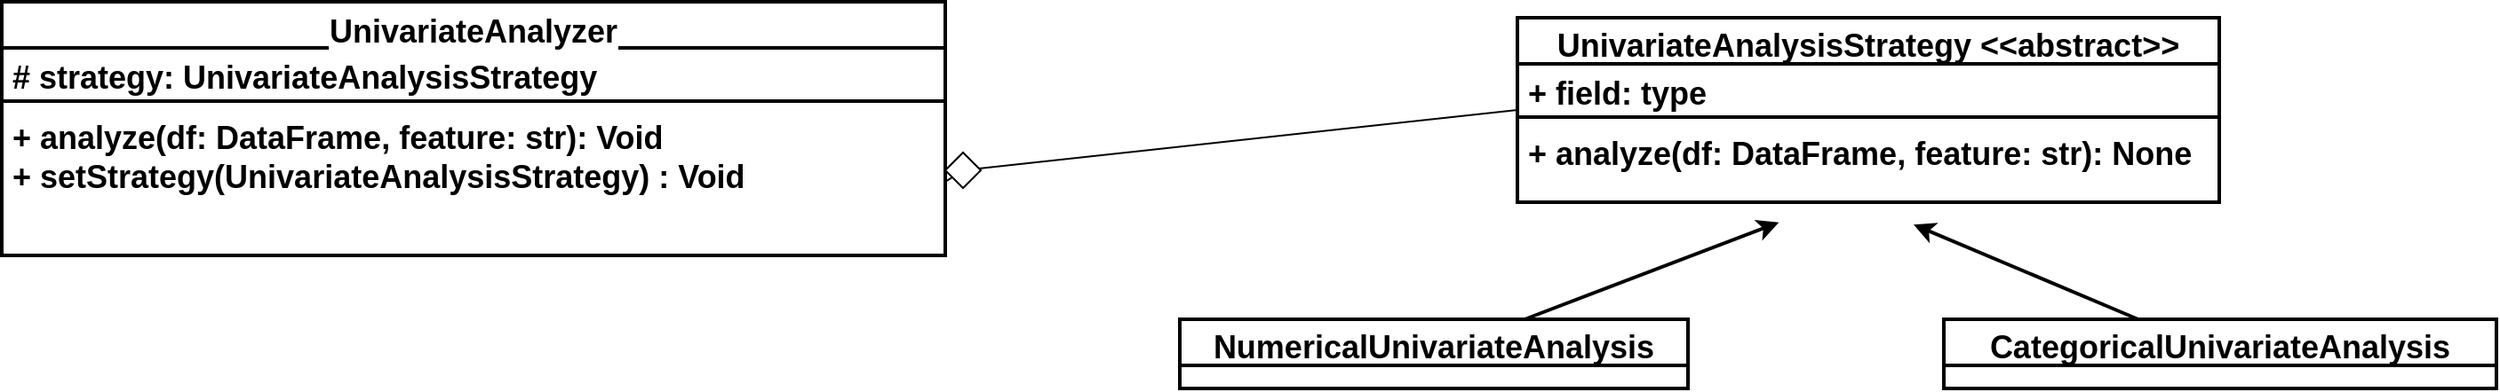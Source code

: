 <mxfile>
    <diagram id="4LijOCiEhbFoO6wsC_zy" name="Page-1">
        <mxGraphModel dx="1973" dy="1408" grid="1" gridSize="13" guides="1" tooltips="1" connect="1" arrows="1" fold="1" page="1" pageScale="1" pageWidth="1600" pageHeight="900" background="#ffffff" math="0" shadow="0">
            <root>
                <mxCell id="0"/>
                <mxCell id="1" parent="0"/>
                <mxCell id="3" value="&lt;div style=&quot;line-height: 19px; white-space: pre;&quot;&gt;&lt;span&gt;UnivariateAnalysisStrategy &amp;lt;&amp;lt;abstract&amp;gt;&amp;gt;&lt;/span&gt;&lt;/div&gt;" style="swimlane;fontStyle=1;align=center;verticalAlign=top;childLayout=stackLayout;horizontal=1;startSize=26;horizontalStack=0;resizeParent=1;resizeParentMax=0;resizeLast=0;collapsible=1;marginBottom=0;whiteSpace=wrap;html=1;strokeColor=default;labelBackgroundColor=none;fontColor=default;fontFamily=Helvetica;fontSize=18;shadow=0;strokeWidth=2;" vertex="1" parent="1">
                    <mxGeometry x="879" y="204" width="395" height="104" as="geometry"/>
                </mxCell>
                <mxCell id="4" value="+ field: type" style="text;strokeColor=none;fillColor=none;align=left;verticalAlign=top;spacingLeft=4;spacingRight=4;overflow=hidden;rotatable=0;points=[[0,0.5],[1,0.5]];portConstraint=eastwest;whiteSpace=wrap;html=1;fontSize=18;shadow=0;strokeWidth=2;fontStyle=1" vertex="1" parent="3">
                    <mxGeometry y="26" width="395" height="26" as="geometry"/>
                </mxCell>
                <mxCell id="5" value="" style="line;strokeWidth=2;fillColor=none;align=left;verticalAlign=middle;spacingTop=-1;spacingLeft=3;spacingRight=3;rotatable=0;labelPosition=right;points=[];portConstraint=eastwest;strokeColor=inherit;fontSize=18;shadow=0;fontStyle=1" vertex="1" parent="3">
                    <mxGeometry y="52" width="395" height="8" as="geometry"/>
                </mxCell>
                <mxCell id="24" value="+ analyze(df: DataFrame, feature: str): None&amp;nbsp;" style="text;strokeColor=none;fillColor=none;align=left;verticalAlign=top;spacingLeft=4;spacingRight=4;overflow=hidden;rotatable=0;points=[[0,0.5],[1,0.5]];portConstraint=eastwest;whiteSpace=wrap;html=1;fontSize=18;shadow=0;strokeWidth=2;fontStyle=1" vertex="1" parent="3">
                    <mxGeometry y="60" width="395" height="44" as="geometry"/>
                </mxCell>
                <mxCell id="8" value="&lt;div style=&quot;line-height: 19px; white-space: pre;&quot;&gt;&lt;span&gt;NumericalUnivariateAnalysis&lt;/span&gt;&lt;/div&gt;" style="swimlane;fontStyle=1;align=center;verticalAlign=top;childLayout=stackLayout;horizontal=1;startSize=26;horizontalStack=0;resizeParent=1;resizeParentMax=0;resizeLast=0;collapsible=1;marginBottom=0;whiteSpace=wrap;html=1;strokeColor=default;labelBackgroundColor=none;fontColor=default;fontFamily=Helvetica;fontSize=18;shadow=0;strokeWidth=2;" vertex="1" collapsed="1" parent="1">
                    <mxGeometry x="689" y="374" width="286" height="39" as="geometry">
                        <mxRectangle x="689" y="374" width="320" height="86" as="alternateBounds"/>
                    </mxGeometry>
                </mxCell>
                <mxCell id="9" value="+ field: type" style="text;strokeColor=none;fillColor=none;align=left;verticalAlign=top;spacingLeft=4;spacingRight=4;overflow=hidden;rotatable=0;points=[[0,0.5],[1,0.5]];portConstraint=eastwest;whiteSpace=wrap;html=1;fontSize=15;shadow=0;strokeWidth=2;" vertex="1" parent="8">
                    <mxGeometry y="26" width="320" height="26" as="geometry"/>
                </mxCell>
                <mxCell id="10" value="" style="line;strokeWidth=2;fillColor=none;align=left;verticalAlign=middle;spacingTop=-1;spacingLeft=3;spacingRight=3;rotatable=0;labelPosition=right;points=[];portConstraint=eastwest;strokeColor=inherit;fontSize=15;shadow=0;" vertex="1" parent="8">
                    <mxGeometry y="52" width="320" height="8" as="geometry"/>
                </mxCell>
                <mxCell id="11" value="+ analyze(): Void" style="text;strokeColor=none;fillColor=none;align=left;verticalAlign=top;spacingLeft=4;spacingRight=4;overflow=hidden;rotatable=0;points=[[0,0.5],[1,0.5]];portConstraint=eastwest;whiteSpace=wrap;html=1;fontSize=15;shadow=0;strokeWidth=2;" vertex="1" parent="8">
                    <mxGeometry y="60" width="320" height="26" as="geometry"/>
                </mxCell>
                <mxCell id="12" value="&lt;div style=&quot;line-height: 19px; white-space: pre;&quot;&gt;&lt;span&gt;CategoricalUnivariateAnalysis&lt;/span&gt;&lt;/div&gt;" style="swimlane;fontStyle=1;align=center;verticalAlign=top;childLayout=stackLayout;horizontal=1;startSize=26;horizontalStack=0;resizeParent=1;resizeParentMax=0;resizeLast=0;collapsible=1;marginBottom=0;whiteSpace=wrap;html=1;strokeColor=default;labelBackgroundColor=none;fontColor=default;fontFamily=Helvetica;fontSize=18;shadow=0;strokeWidth=2;" vertex="1" collapsed="1" parent="1">
                    <mxGeometry x="1119" y="374" width="311" height="39" as="geometry">
                        <mxRectangle x="1119" y="374" width="320" height="86" as="alternateBounds"/>
                    </mxGeometry>
                </mxCell>
                <mxCell id="13" value="+ field: type" style="text;strokeColor=none;fillColor=none;align=left;verticalAlign=top;spacingLeft=4;spacingRight=4;overflow=hidden;rotatable=0;points=[[0,0.5],[1,0.5]];portConstraint=eastwest;whiteSpace=wrap;html=1;fontSize=15;shadow=0;strokeWidth=2;" vertex="1" parent="12">
                    <mxGeometry y="26" width="320" height="26" as="geometry"/>
                </mxCell>
                <mxCell id="14" value="" style="line;strokeWidth=2;fillColor=none;align=left;verticalAlign=middle;spacingTop=-1;spacingLeft=3;spacingRight=3;rotatable=0;labelPosition=right;points=[];portConstraint=eastwest;strokeColor=inherit;fontSize=15;shadow=0;" vertex="1" parent="12">
                    <mxGeometry y="52" width="320" height="8" as="geometry"/>
                </mxCell>
                <mxCell id="15" value="+ analyze(): None&amp;nbsp;" style="text;strokeColor=none;fillColor=none;align=left;verticalAlign=top;spacingLeft=4;spacingRight=4;overflow=hidden;rotatable=0;points=[[0,0.5],[1,0.5]];portConstraint=eastwest;whiteSpace=wrap;html=1;fontSize=15;shadow=0;strokeWidth=2;" vertex="1" parent="12">
                    <mxGeometry y="60" width="320" height="26" as="geometry"/>
                </mxCell>
                <mxCell id="18" style="edgeStyle=none;html=1;entryX=0.65;entryY=1.176;entryDx=0;entryDy=0;entryPerimeter=0;fontSize=18;shadow=0;strokeWidth=2;fontStyle=1" edge="1" parent="1" source="12">
                    <mxGeometry relative="1" as="geometry">
                        <mxPoint x="1101.95" y="320.576" as="targetPoint"/>
                    </mxGeometry>
                </mxCell>
                <mxCell id="19" style="edgeStyle=none;html=1;entryX=0.429;entryY=1.132;entryDx=0;entryDy=0;entryPerimeter=0;fontSize=18;shadow=0;strokeWidth=2;fontStyle=1" edge="1" parent="1" source="8">
                    <mxGeometry relative="1" as="geometry">
                        <mxPoint x="1026.147" y="319.432" as="targetPoint"/>
                    </mxGeometry>
                </mxCell>
                <mxCell id="20" value="UnivariateAnalyzer" style="swimlane;fontStyle=1;align=center;verticalAlign=top;childLayout=stackLayout;horizontal=1;startSize=26;horizontalStack=0;resizeParent=1;resizeParentMax=0;resizeLast=0;collapsible=1;marginBottom=0;whiteSpace=wrap;html=1;fontSize=18;shadow=0;strokeWidth=2;fontFamily=Helvetica;labelBackgroundColor=default;" vertex="1" parent="1">
                    <mxGeometry x="26" y="195" width="531" height="143" as="geometry"/>
                </mxCell>
                <mxCell id="21" value="# strategy: UnivariateAnalysisStrategy" style="text;strokeColor=none;fillColor=none;align=left;verticalAlign=top;spacingLeft=4;spacingRight=4;overflow=hidden;rotatable=0;points=[[0,0.5],[1,0.5]];portConstraint=eastwest;whiteSpace=wrap;html=1;fontSize=18;shadow=0;strokeWidth=2;fontStyle=1;fontFamily=Helvetica;labelBackgroundColor=default;" vertex="1" parent="20">
                    <mxGeometry y="26" width="531" height="26" as="geometry"/>
                </mxCell>
                <mxCell id="22" value="" style="line;strokeWidth=2;fillColor=none;align=left;verticalAlign=middle;spacingTop=-1;spacingLeft=3;spacingRight=3;rotatable=0;labelPosition=right;points=[];portConstraint=eastwest;strokeColor=inherit;fontSize=18;shadow=0;fontStyle=1;fontFamily=Helvetica;labelBackgroundColor=default;" vertex="1" parent="20">
                    <mxGeometry y="52" width="531" height="8" as="geometry"/>
                </mxCell>
                <mxCell id="23" value="+ analyze(&lt;span style=&quot;color: rgb(0, 0, 0);&quot;&gt;df: DataFrame, feature: str&lt;/span&gt;): Void&lt;div&gt;+ setStrategy(UnivariateAnalysisStrategy) : Void&lt;/div&gt;" style="text;strokeColor=none;fillColor=none;align=left;verticalAlign=top;spacingLeft=4;spacingRight=4;overflow=hidden;rotatable=0;points=[[0,0.5],[1,0.5]];portConstraint=eastwest;whiteSpace=wrap;html=1;fontSize=18;shadow=0;strokeWidth=2;fontStyle=1;fontFamily=Helvetica;labelBackgroundColor=default;" vertex="1" parent="20">
                    <mxGeometry y="60" width="531" height="83" as="geometry"/>
                </mxCell>
                <mxCell id="25" value="" style="rhombus;aspect=fixed;fontSize=18;fontStyle=1;fontFamily=Helvetica;labelBackgroundColor=default;" vertex="1" parent="1">
                    <mxGeometry x="557" y="280" width="20" height="20" as="geometry"/>
                </mxCell>
                <mxCell id="26" value="" style="endArrow=none;html=1;rounded=0;align=center;verticalAlign=bottom;labelBackgroundColor=default;exitX=1;exitY=0.5;exitDx=0;exitDy=0;fontSize=18;fontStyle=1;fontFamily=Helvetica;" edge="1" target="25" parent="1" source="23">
                    <mxGeometry relative="1" as="geometry">
                        <mxPoint x="650" y="309" as="sourcePoint"/>
                    </mxGeometry>
                </mxCell>
                <mxCell id="27" value="" style="endArrow=none;html=1;rounded=0;align=center;verticalAlign=bottom;labelBackgroundColor=none;entryX=0;entryY=0.5;entryDx=0;entryDy=0;" edge="1" source="25" parent="1" target="3">
                    <mxGeometry relative="1" as="geometry">
                        <mxPoint x="790" y="322" as="targetPoint"/>
                    </mxGeometry>
                </mxCell>
            </root>
        </mxGraphModel>
    </diagram>
</mxfile>